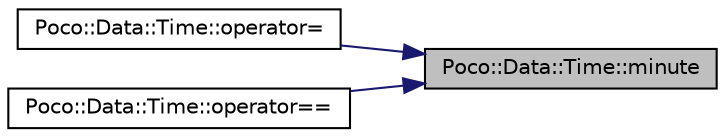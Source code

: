 digraph "Poco::Data::Time::minute"
{
 // LATEX_PDF_SIZE
  edge [fontname="Helvetica",fontsize="10",labelfontname="Helvetica",labelfontsize="10"];
  node [fontname="Helvetica",fontsize="10",shape=record];
  rankdir="RL";
  Node1 [label="Poco::Data::Time::minute",height=0.2,width=0.4,color="black", fillcolor="grey75", style="filled", fontcolor="black",tooltip="Returns the hour."];
  Node1 -> Node2 [dir="back",color="midnightblue",fontsize="10",style="solid"];
  Node2 [label="Poco::Data::Time::operator=",height=0.2,width=0.4,color="black", fillcolor="white", style="filled",URL="$classPoco_1_1Data_1_1Time.html#a90b130e1d43c21422e5ad3fc61f4bf97",tooltip="Assigns time."];
  Node1 -> Node3 [dir="back",color="midnightblue",fontsize="10",style="solid"];
  Node3 [label="Poco::Data::Time::operator==",height=0.2,width=0.4,color="black", fillcolor="white", style="filled",URL="$classPoco_1_1Data_1_1Time.html#a9d1c7cd4be0921527eec4e4e013b8793",tooltip="Assignment operator for Var."];
}
